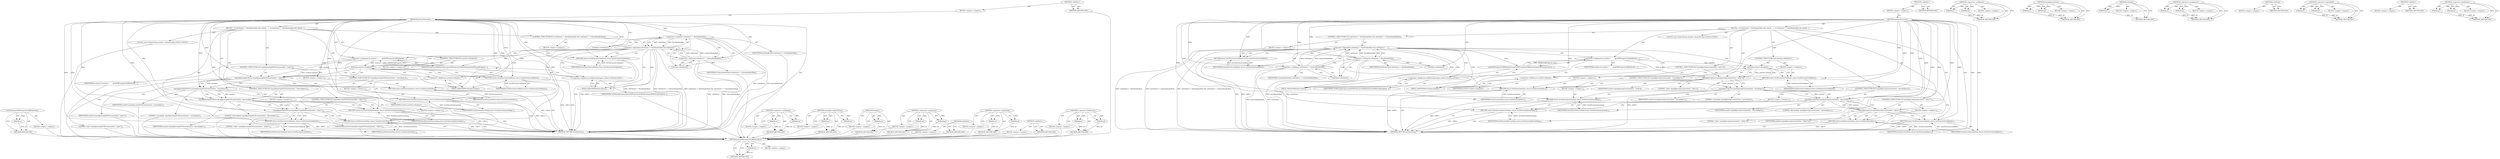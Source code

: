 digraph "&lt;operator&gt;.fieldAccess" {
vulnerable_113 [label=<(METHOD,getAOMPropertyOrARIAAttribute)>];
vulnerable_114 [label=<(PARAM,p1)>];
vulnerable_115 [label=<(BLOCK,&lt;empty&gt;,&lt;empty&gt;)>];
vulnerable_116 [label=<(METHOD_RETURN,ANY)>];
vulnerable_6 [label=<(METHOD,&lt;global&gt;)<SUB>1</SUB>>];
vulnerable_7 [label=<(BLOCK,&lt;empty&gt;,&lt;empty&gt;)<SUB>1</SUB>>];
vulnerable_8 [label=<(METHOD,getSortDirection)<SUB>1</SUB>>];
vulnerable_9 [label=<(BLOCK,{
  if (roleValue() != RowHeaderRole &amp;&amp; roleVal...,{
  if (roleValue() != RowHeaderRole &amp;&amp; roleVal...)<SUB>1</SUB>>];
vulnerable_10 [label=<(CONTROL_STRUCTURE,IF,if (roleValue() != RowHeaderRole &amp;&amp; roleValue() != ColumnHeaderRole))<SUB>2</SUB>>];
vulnerable_11 [label=<(&lt;operator&gt;.logicalAnd,roleValue() != RowHeaderRole &amp;&amp; roleValue() != ...)<SUB>2</SUB>>];
vulnerable_12 [label=<(&lt;operator&gt;.notEquals,roleValue() != RowHeaderRole)<SUB>2</SUB>>];
vulnerable_13 [label=<(roleValue,roleValue())<SUB>2</SUB>>];
vulnerable_14 [label=<(IDENTIFIER,RowHeaderRole,roleValue() != RowHeaderRole)<SUB>2</SUB>>];
vulnerable_15 [label=<(&lt;operator&gt;.notEquals,roleValue() != ColumnHeaderRole)<SUB>2</SUB>>];
vulnerable_16 [label=<(roleValue,roleValue())<SUB>2</SUB>>];
vulnerable_17 [label=<(IDENTIFIER,ColumnHeaderRole,roleValue() != ColumnHeaderRole)<SUB>2</SUB>>];
vulnerable_18 [label=<(BLOCK,&lt;empty&gt;,&lt;empty&gt;)<SUB>3</SUB>>];
vulnerable_19 [label=<(RETURN,return SortDirectionUndefined;,return SortDirectionUndefined;)<SUB>3</SUB>>];
vulnerable_20 [label=<(IDENTIFIER,SortDirectionUndefined,return SortDirectionUndefined;)<SUB>3</SUB>>];
vulnerable_21 [label="<(LOCAL,const AtomicString ariaSort: AtomicString)<SUB>5</SUB>>"];
vulnerable_22 [label=<(&lt;operator&gt;.assignment,&amp; ariaSort =
       getAOMPropertyOrARIAAttribu...)<SUB>5</SUB>>];
vulnerable_23 [label=<(IDENTIFIER,ariaSort,&amp; ariaSort =
       getAOMPropertyOrARIAAttribu...)<SUB>5</SUB>>];
vulnerable_24 [label=<(getAOMPropertyOrARIAAttribute,getAOMPropertyOrARIAAttribute(AOMStringProperty...)<SUB>6</SUB>>];
vulnerable_25 [label="<(&lt;operator&gt;.fieldAccess,AOMStringProperty::kSort)<SUB>6</SUB>>"];
vulnerable_26 [label=<(IDENTIFIER,AOMStringProperty,getAOMPropertyOrARIAAttribute(AOMStringProperty...)<SUB>6</SUB>>];
vulnerable_27 [label=<(FIELD_IDENTIFIER,kSort,kSort)<SUB>6</SUB>>];
vulnerable_28 [label=<(CONTROL_STRUCTURE,IF,if (ariaSort.isEmpty()))<SUB>7</SUB>>];
vulnerable_29 [label=<(isEmpty,ariaSort.isEmpty())<SUB>7</SUB>>];
vulnerable_30 [label=<(&lt;operator&gt;.fieldAccess,ariaSort.isEmpty)<SUB>7</SUB>>];
vulnerable_31 [label=<(IDENTIFIER,ariaSort,ariaSort.isEmpty())<SUB>7</SUB>>];
vulnerable_32 [label=<(FIELD_IDENTIFIER,isEmpty,isEmpty)<SUB>7</SUB>>];
vulnerable_33 [label=<(BLOCK,&lt;empty&gt;,&lt;empty&gt;)<SUB>8</SUB>>];
vulnerable_34 [label=<(RETURN,return SortDirectionUndefined;,return SortDirectionUndefined;)<SUB>8</SUB>>];
vulnerable_35 [label=<(IDENTIFIER,SortDirectionUndefined,return SortDirectionUndefined;)<SUB>8</SUB>>];
vulnerable_36 [label=<(CONTROL_STRUCTURE,IF,if (equalIgnoringCase(ariaSort, &quot;none&quot;)))<SUB>9</SUB>>];
vulnerable_37 [label=<(equalIgnoringCase,equalIgnoringCase(ariaSort, &quot;none&quot;))<SUB>9</SUB>>];
vulnerable_38 [label=<(IDENTIFIER,ariaSort,equalIgnoringCase(ariaSort, &quot;none&quot;))<SUB>9</SUB>>];
vulnerable_39 [label=<(LITERAL,&quot;none&quot;,equalIgnoringCase(ariaSort, &quot;none&quot;))<SUB>9</SUB>>];
vulnerable_40 [label=<(BLOCK,&lt;empty&gt;,&lt;empty&gt;)<SUB>10</SUB>>];
vulnerable_41 [label=<(RETURN,return SortDirectionNone;,return SortDirectionNone;)<SUB>10</SUB>>];
vulnerable_42 [label=<(IDENTIFIER,SortDirectionNone,return SortDirectionNone;)<SUB>10</SUB>>];
vulnerable_43 [label=<(CONTROL_STRUCTURE,IF,if (equalIgnoringCase(ariaSort, &quot;ascending&quot;)))<SUB>11</SUB>>];
vulnerable_44 [label=<(equalIgnoringCase,equalIgnoringCase(ariaSort, &quot;ascending&quot;))<SUB>11</SUB>>];
vulnerable_45 [label=<(IDENTIFIER,ariaSort,equalIgnoringCase(ariaSort, &quot;ascending&quot;))<SUB>11</SUB>>];
vulnerable_46 [label=<(LITERAL,&quot;ascending&quot;,equalIgnoringCase(ariaSort, &quot;ascending&quot;))<SUB>11</SUB>>];
vulnerable_47 [label=<(BLOCK,&lt;empty&gt;,&lt;empty&gt;)<SUB>12</SUB>>];
vulnerable_48 [label=<(RETURN,return SortDirectionAscending;,return SortDirectionAscending;)<SUB>12</SUB>>];
vulnerable_49 [label=<(IDENTIFIER,SortDirectionAscending,return SortDirectionAscending;)<SUB>12</SUB>>];
vulnerable_50 [label=<(CONTROL_STRUCTURE,IF,if (equalIgnoringCase(ariaSort, &quot;descending&quot;)))<SUB>13</SUB>>];
vulnerable_51 [label=<(equalIgnoringCase,equalIgnoringCase(ariaSort, &quot;descending&quot;))<SUB>13</SUB>>];
vulnerable_52 [label=<(IDENTIFIER,ariaSort,equalIgnoringCase(ariaSort, &quot;descending&quot;))<SUB>13</SUB>>];
vulnerable_53 [label=<(LITERAL,&quot;descending&quot;,equalIgnoringCase(ariaSort, &quot;descending&quot;))<SUB>13</SUB>>];
vulnerable_54 [label=<(BLOCK,&lt;empty&gt;,&lt;empty&gt;)<SUB>14</SUB>>];
vulnerable_55 [label=<(RETURN,return SortDirectionDescending;,return SortDirectionDescending;)<SUB>14</SUB>>];
vulnerable_56 [label=<(IDENTIFIER,SortDirectionDescending,return SortDirectionDescending;)<SUB>14</SUB>>];
vulnerable_57 [label=<(CONTROL_STRUCTURE,IF,if (equalIgnoringCase(ariaSort, &quot;other&quot;)))<SUB>15</SUB>>];
vulnerable_58 [label=<(equalIgnoringCase,equalIgnoringCase(ariaSort, &quot;other&quot;))<SUB>15</SUB>>];
vulnerable_59 [label=<(IDENTIFIER,ariaSort,equalIgnoringCase(ariaSort, &quot;other&quot;))<SUB>15</SUB>>];
vulnerable_60 [label=<(LITERAL,&quot;other&quot;,equalIgnoringCase(ariaSort, &quot;other&quot;))<SUB>15</SUB>>];
vulnerable_61 [label=<(BLOCK,&lt;empty&gt;,&lt;empty&gt;)<SUB>16</SUB>>];
vulnerable_62 [label=<(RETURN,return SortDirectionOther;,return SortDirectionOther;)<SUB>16</SUB>>];
vulnerable_63 [label=<(IDENTIFIER,SortDirectionOther,return SortDirectionOther;)<SUB>16</SUB>>];
vulnerable_64 [label=<(RETURN,return SortDirectionUndefined;,return SortDirectionUndefined;)<SUB>17</SUB>>];
vulnerable_65 [label=<(IDENTIFIER,SortDirectionUndefined,return SortDirectionUndefined;)<SUB>17</SUB>>];
vulnerable_66 [label=<(METHOD_RETURN,SortDirection)<SUB>1</SUB>>];
vulnerable_68 [label=<(METHOD_RETURN,ANY)<SUB>1</SUB>>];
vulnerable_100 [label=<(METHOD,&lt;operator&gt;.notEquals)>];
vulnerable_101 [label=<(PARAM,p1)>];
vulnerable_102 [label=<(PARAM,p2)>];
vulnerable_103 [label=<(BLOCK,&lt;empty&gt;,&lt;empty&gt;)>];
vulnerable_104 [label=<(METHOD_RETURN,ANY)>];
vulnerable_126 [label=<(METHOD,equalIgnoringCase)>];
vulnerable_127 [label=<(PARAM,p1)>];
vulnerable_128 [label=<(PARAM,p2)>];
vulnerable_129 [label=<(BLOCK,&lt;empty&gt;,&lt;empty&gt;)>];
vulnerable_130 [label=<(METHOD_RETURN,ANY)>];
vulnerable_122 [label=<(METHOD,isEmpty)>];
vulnerable_123 [label=<(PARAM,p1)>];
vulnerable_124 [label=<(BLOCK,&lt;empty&gt;,&lt;empty&gt;)>];
vulnerable_125 [label=<(METHOD_RETURN,ANY)>];
vulnerable_108 [label=<(METHOD,&lt;operator&gt;.assignment)>];
vulnerable_109 [label=<(PARAM,p1)>];
vulnerable_110 [label=<(PARAM,p2)>];
vulnerable_111 [label=<(BLOCK,&lt;empty&gt;,&lt;empty&gt;)>];
vulnerable_112 [label=<(METHOD_RETURN,ANY)>];
vulnerable_105 [label=<(METHOD,roleValue)>];
vulnerable_106 [label=<(BLOCK,&lt;empty&gt;,&lt;empty&gt;)>];
vulnerable_107 [label=<(METHOD_RETURN,ANY)>];
vulnerable_95 [label=<(METHOD,&lt;operator&gt;.logicalAnd)>];
vulnerable_96 [label=<(PARAM,p1)>];
vulnerable_97 [label=<(PARAM,p2)>];
vulnerable_98 [label=<(BLOCK,&lt;empty&gt;,&lt;empty&gt;)>];
vulnerable_99 [label=<(METHOD_RETURN,ANY)>];
vulnerable_89 [label=<(METHOD,&lt;global&gt;)<SUB>1</SUB>>];
vulnerable_90 [label=<(BLOCK,&lt;empty&gt;,&lt;empty&gt;)>];
vulnerable_91 [label=<(METHOD_RETURN,ANY)>];
vulnerable_117 [label=<(METHOD,&lt;operator&gt;.fieldAccess)>];
vulnerable_118 [label=<(PARAM,p1)>];
vulnerable_119 [label=<(PARAM,p2)>];
vulnerable_120 [label=<(BLOCK,&lt;empty&gt;,&lt;empty&gt;)>];
vulnerable_121 [label=<(METHOD_RETURN,ANY)>];
fixed_113 [label=<(METHOD,getAOMPropertyOrARIAAttribute)>];
fixed_114 [label=<(PARAM,p1)>];
fixed_115 [label=<(BLOCK,&lt;empty&gt;,&lt;empty&gt;)>];
fixed_116 [label=<(METHOD_RETURN,ANY)>];
fixed_6 [label=<(METHOD,&lt;global&gt;)<SUB>1</SUB>>];
fixed_7 [label=<(BLOCK,&lt;empty&gt;,&lt;empty&gt;)<SUB>1</SUB>>];
fixed_8 [label=<(METHOD,getSortDirection)<SUB>1</SUB>>];
fixed_9 [label=<(BLOCK,{
  if (roleValue() != RowHeaderRole &amp;&amp; roleVal...,{
  if (roleValue() != RowHeaderRole &amp;&amp; roleVal...)<SUB>1</SUB>>];
fixed_10 [label=<(CONTROL_STRUCTURE,IF,if (roleValue() != RowHeaderRole &amp;&amp; roleValue() != ColumnHeaderRole))<SUB>2</SUB>>];
fixed_11 [label=<(&lt;operator&gt;.logicalAnd,roleValue() != RowHeaderRole &amp;&amp; roleValue() != ...)<SUB>2</SUB>>];
fixed_12 [label=<(&lt;operator&gt;.notEquals,roleValue() != RowHeaderRole)<SUB>2</SUB>>];
fixed_13 [label=<(roleValue,roleValue())<SUB>2</SUB>>];
fixed_14 [label=<(IDENTIFIER,RowHeaderRole,roleValue() != RowHeaderRole)<SUB>2</SUB>>];
fixed_15 [label=<(&lt;operator&gt;.notEquals,roleValue() != ColumnHeaderRole)<SUB>2</SUB>>];
fixed_16 [label=<(roleValue,roleValue())<SUB>2</SUB>>];
fixed_17 [label=<(IDENTIFIER,ColumnHeaderRole,roleValue() != ColumnHeaderRole)<SUB>2</SUB>>];
fixed_18 [label=<(BLOCK,&lt;empty&gt;,&lt;empty&gt;)<SUB>3</SUB>>];
fixed_19 [label=<(RETURN,return SortDirectionUndefined;,return SortDirectionUndefined;)<SUB>3</SUB>>];
fixed_20 [label=<(IDENTIFIER,SortDirectionUndefined,return SortDirectionUndefined;)<SUB>3</SUB>>];
fixed_21 [label="<(LOCAL,const AtomicString ariaSort: AtomicString)<SUB>5</SUB>>"];
fixed_22 [label=<(&lt;operator&gt;.assignment,&amp; ariaSort =
       getAOMPropertyOrARIAAttribu...)<SUB>5</SUB>>];
fixed_23 [label=<(IDENTIFIER,ariaSort,&amp; ariaSort =
       getAOMPropertyOrARIAAttribu...)<SUB>5</SUB>>];
fixed_24 [label=<(getAOMPropertyOrARIAAttribute,getAOMPropertyOrARIAAttribute(AOMStringProperty...)<SUB>6</SUB>>];
fixed_25 [label="<(&lt;operator&gt;.fieldAccess,AOMStringProperty::kSort)<SUB>6</SUB>>"];
fixed_26 [label=<(IDENTIFIER,AOMStringProperty,getAOMPropertyOrARIAAttribute(AOMStringProperty...)<SUB>6</SUB>>];
fixed_27 [label=<(FIELD_IDENTIFIER,kSort,kSort)<SUB>6</SUB>>];
fixed_28 [label=<(CONTROL_STRUCTURE,IF,if (ariaSort.isEmpty()))<SUB>7</SUB>>];
fixed_29 [label=<(isEmpty,ariaSort.isEmpty())<SUB>7</SUB>>];
fixed_30 [label=<(&lt;operator&gt;.fieldAccess,ariaSort.isEmpty)<SUB>7</SUB>>];
fixed_31 [label=<(IDENTIFIER,ariaSort,ariaSort.isEmpty())<SUB>7</SUB>>];
fixed_32 [label=<(FIELD_IDENTIFIER,isEmpty,isEmpty)<SUB>7</SUB>>];
fixed_33 [label=<(BLOCK,&lt;empty&gt;,&lt;empty&gt;)<SUB>8</SUB>>];
fixed_34 [label=<(RETURN,return SortDirectionUndefined;,return SortDirectionUndefined;)<SUB>8</SUB>>];
fixed_35 [label=<(IDENTIFIER,SortDirectionUndefined,return SortDirectionUndefined;)<SUB>8</SUB>>];
fixed_36 [label=<(CONTROL_STRUCTURE,IF,if (equalIgnoringASCIICase(ariaSort, &quot;none&quot;)))<SUB>9</SUB>>];
fixed_37 [label=<(equalIgnoringASCIICase,equalIgnoringASCIICase(ariaSort, &quot;none&quot;))<SUB>9</SUB>>];
fixed_38 [label=<(IDENTIFIER,ariaSort,equalIgnoringASCIICase(ariaSort, &quot;none&quot;))<SUB>9</SUB>>];
fixed_39 [label=<(LITERAL,&quot;none&quot;,equalIgnoringASCIICase(ariaSort, &quot;none&quot;))<SUB>9</SUB>>];
fixed_40 [label=<(BLOCK,&lt;empty&gt;,&lt;empty&gt;)<SUB>10</SUB>>];
fixed_41 [label=<(RETURN,return SortDirectionNone;,return SortDirectionNone;)<SUB>10</SUB>>];
fixed_42 [label=<(IDENTIFIER,SortDirectionNone,return SortDirectionNone;)<SUB>10</SUB>>];
fixed_43 [label=<(CONTROL_STRUCTURE,IF,if (equalIgnoringASCIICase(ariaSort, &quot;ascending&quot;)))<SUB>11</SUB>>];
fixed_44 [label=<(equalIgnoringASCIICase,equalIgnoringASCIICase(ariaSort, &quot;ascending&quot;))<SUB>11</SUB>>];
fixed_45 [label=<(IDENTIFIER,ariaSort,equalIgnoringASCIICase(ariaSort, &quot;ascending&quot;))<SUB>11</SUB>>];
fixed_46 [label=<(LITERAL,&quot;ascending&quot;,equalIgnoringASCIICase(ariaSort, &quot;ascending&quot;))<SUB>11</SUB>>];
fixed_47 [label=<(BLOCK,&lt;empty&gt;,&lt;empty&gt;)<SUB>12</SUB>>];
fixed_48 [label=<(RETURN,return SortDirectionAscending;,return SortDirectionAscending;)<SUB>12</SUB>>];
fixed_49 [label=<(IDENTIFIER,SortDirectionAscending,return SortDirectionAscending;)<SUB>12</SUB>>];
fixed_50 [label=<(CONTROL_STRUCTURE,IF,if (equalIgnoringASCIICase(ariaSort, &quot;descending&quot;)))<SUB>13</SUB>>];
fixed_51 [label=<(equalIgnoringASCIICase,equalIgnoringASCIICase(ariaSort, &quot;descending&quot;))<SUB>13</SUB>>];
fixed_52 [label=<(IDENTIFIER,ariaSort,equalIgnoringASCIICase(ariaSort, &quot;descending&quot;))<SUB>13</SUB>>];
fixed_53 [label=<(LITERAL,&quot;descending&quot;,equalIgnoringASCIICase(ariaSort, &quot;descending&quot;))<SUB>13</SUB>>];
fixed_54 [label=<(BLOCK,&lt;empty&gt;,&lt;empty&gt;)<SUB>14</SUB>>];
fixed_55 [label=<(RETURN,return SortDirectionDescending;,return SortDirectionDescending;)<SUB>14</SUB>>];
fixed_56 [label=<(IDENTIFIER,SortDirectionDescending,return SortDirectionDescending;)<SUB>14</SUB>>];
fixed_57 [label=<(CONTROL_STRUCTURE,IF,if (equalIgnoringASCIICase(ariaSort, &quot;other&quot;)))<SUB>15</SUB>>];
fixed_58 [label=<(equalIgnoringASCIICase,equalIgnoringASCIICase(ariaSort, &quot;other&quot;))<SUB>15</SUB>>];
fixed_59 [label=<(IDENTIFIER,ariaSort,equalIgnoringASCIICase(ariaSort, &quot;other&quot;))<SUB>15</SUB>>];
fixed_60 [label=<(LITERAL,&quot;other&quot;,equalIgnoringASCIICase(ariaSort, &quot;other&quot;))<SUB>15</SUB>>];
fixed_61 [label=<(BLOCK,&lt;empty&gt;,&lt;empty&gt;)<SUB>16</SUB>>];
fixed_62 [label=<(RETURN,return SortDirectionOther;,return SortDirectionOther;)<SUB>16</SUB>>];
fixed_63 [label=<(IDENTIFIER,SortDirectionOther,return SortDirectionOther;)<SUB>16</SUB>>];
fixed_64 [label=<(RETURN,return SortDirectionUndefined;,return SortDirectionUndefined;)<SUB>17</SUB>>];
fixed_65 [label=<(IDENTIFIER,SortDirectionUndefined,return SortDirectionUndefined;)<SUB>17</SUB>>];
fixed_66 [label=<(METHOD_RETURN,SortDirection)<SUB>1</SUB>>];
fixed_68 [label=<(METHOD_RETURN,ANY)<SUB>1</SUB>>];
fixed_100 [label=<(METHOD,&lt;operator&gt;.notEquals)>];
fixed_101 [label=<(PARAM,p1)>];
fixed_102 [label=<(PARAM,p2)>];
fixed_103 [label=<(BLOCK,&lt;empty&gt;,&lt;empty&gt;)>];
fixed_104 [label=<(METHOD_RETURN,ANY)>];
fixed_126 [label=<(METHOD,equalIgnoringASCIICase)>];
fixed_127 [label=<(PARAM,p1)>];
fixed_128 [label=<(PARAM,p2)>];
fixed_129 [label=<(BLOCK,&lt;empty&gt;,&lt;empty&gt;)>];
fixed_130 [label=<(METHOD_RETURN,ANY)>];
fixed_122 [label=<(METHOD,isEmpty)>];
fixed_123 [label=<(PARAM,p1)>];
fixed_124 [label=<(BLOCK,&lt;empty&gt;,&lt;empty&gt;)>];
fixed_125 [label=<(METHOD_RETURN,ANY)>];
fixed_108 [label=<(METHOD,&lt;operator&gt;.assignment)>];
fixed_109 [label=<(PARAM,p1)>];
fixed_110 [label=<(PARAM,p2)>];
fixed_111 [label=<(BLOCK,&lt;empty&gt;,&lt;empty&gt;)>];
fixed_112 [label=<(METHOD_RETURN,ANY)>];
fixed_105 [label=<(METHOD,roleValue)>];
fixed_106 [label=<(BLOCK,&lt;empty&gt;,&lt;empty&gt;)>];
fixed_107 [label=<(METHOD_RETURN,ANY)>];
fixed_95 [label=<(METHOD,&lt;operator&gt;.logicalAnd)>];
fixed_96 [label=<(PARAM,p1)>];
fixed_97 [label=<(PARAM,p2)>];
fixed_98 [label=<(BLOCK,&lt;empty&gt;,&lt;empty&gt;)>];
fixed_99 [label=<(METHOD_RETURN,ANY)>];
fixed_89 [label=<(METHOD,&lt;global&gt;)<SUB>1</SUB>>];
fixed_90 [label=<(BLOCK,&lt;empty&gt;,&lt;empty&gt;)>];
fixed_91 [label=<(METHOD_RETURN,ANY)>];
fixed_117 [label=<(METHOD,&lt;operator&gt;.fieldAccess)>];
fixed_118 [label=<(PARAM,p1)>];
fixed_119 [label=<(PARAM,p2)>];
fixed_120 [label=<(BLOCK,&lt;empty&gt;,&lt;empty&gt;)>];
fixed_121 [label=<(METHOD_RETURN,ANY)>];
vulnerable_113 -> vulnerable_114  [key=0, label="AST: "];
vulnerable_113 -> vulnerable_114  [key=1, label="DDG: "];
vulnerable_113 -> vulnerable_115  [key=0, label="AST: "];
vulnerable_113 -> vulnerable_116  [key=0, label="AST: "];
vulnerable_113 -> vulnerable_116  [key=1, label="CFG: "];
vulnerable_114 -> vulnerable_116  [key=0, label="DDG: p1"];
vulnerable_6 -> vulnerable_7  [key=0, label="AST: "];
vulnerable_6 -> vulnerable_68  [key=0, label="AST: "];
vulnerable_6 -> vulnerable_68  [key=1, label="CFG: "];
vulnerable_7 -> vulnerable_8  [key=0, label="AST: "];
vulnerable_8 -> vulnerable_9  [key=0, label="AST: "];
vulnerable_8 -> vulnerable_66  [key=0, label="AST: "];
vulnerable_8 -> vulnerable_13  [key=0, label="CFG: "];
vulnerable_8 -> vulnerable_64  [key=0, label="DDG: "];
vulnerable_8 -> vulnerable_65  [key=0, label="DDG: "];
vulnerable_8 -> vulnerable_19  [key=0, label="DDG: "];
vulnerable_8 -> vulnerable_34  [key=0, label="DDG: "];
vulnerable_8 -> vulnerable_37  [key=0, label="DDG: "];
vulnerable_8 -> vulnerable_41  [key=0, label="DDG: "];
vulnerable_8 -> vulnerable_44  [key=0, label="DDG: "];
vulnerable_8 -> vulnerable_48  [key=0, label="DDG: "];
vulnerable_8 -> vulnerable_51  [key=0, label="DDG: "];
vulnerable_8 -> vulnerable_55  [key=0, label="DDG: "];
vulnerable_8 -> vulnerable_58  [key=0, label="DDG: "];
vulnerable_8 -> vulnerable_62  [key=0, label="DDG: "];
vulnerable_8 -> vulnerable_12  [key=0, label="DDG: "];
vulnerable_8 -> vulnerable_15  [key=0, label="DDG: "];
vulnerable_8 -> vulnerable_20  [key=0, label="DDG: "];
vulnerable_8 -> vulnerable_35  [key=0, label="DDG: "];
vulnerable_8 -> vulnerable_42  [key=0, label="DDG: "];
vulnerable_8 -> vulnerable_49  [key=0, label="DDG: "];
vulnerable_8 -> vulnerable_56  [key=0, label="DDG: "];
vulnerable_8 -> vulnerable_63  [key=0, label="DDG: "];
vulnerable_9 -> vulnerable_10  [key=0, label="AST: "];
vulnerable_9 -> vulnerable_21  [key=0, label="AST: "];
vulnerable_9 -> vulnerable_22  [key=0, label="AST: "];
vulnerable_9 -> vulnerable_28  [key=0, label="AST: "];
vulnerable_9 -> vulnerable_36  [key=0, label="AST: "];
vulnerable_9 -> vulnerable_43  [key=0, label="AST: "];
vulnerable_9 -> vulnerable_50  [key=0, label="AST: "];
vulnerable_9 -> vulnerable_57  [key=0, label="AST: "];
vulnerable_9 -> vulnerable_64  [key=0, label="AST: "];
vulnerable_10 -> vulnerable_11  [key=0, label="AST: "];
vulnerable_10 -> vulnerable_18  [key=0, label="AST: "];
vulnerable_11 -> vulnerable_12  [key=0, label="AST: "];
vulnerable_11 -> vulnerable_15  [key=0, label="AST: "];
vulnerable_11 -> vulnerable_19  [key=0, label="CFG: "];
vulnerable_11 -> vulnerable_19  [key=1, label="CDG: "];
vulnerable_11 -> vulnerable_27  [key=0, label="CFG: "];
vulnerable_11 -> vulnerable_27  [key=1, label="CDG: "];
vulnerable_11 -> vulnerable_66  [key=0, label="DDG: roleValue() != RowHeaderRole"];
vulnerable_11 -> vulnerable_66  [key=1, label="DDG: roleValue() != ColumnHeaderRole"];
vulnerable_11 -> vulnerable_66  [key=2, label="DDG: roleValue() != RowHeaderRole &amp;&amp; roleValue() != ColumnHeaderRole"];
vulnerable_11 -> vulnerable_24  [key=0, label="CDG: "];
vulnerable_11 -> vulnerable_30  [key=0, label="CDG: "];
vulnerable_11 -> vulnerable_32  [key=0, label="CDG: "];
vulnerable_11 -> vulnerable_25  [key=0, label="CDG: "];
vulnerable_11 -> vulnerable_22  [key=0, label="CDG: "];
vulnerable_11 -> vulnerable_29  [key=0, label="CDG: "];
vulnerable_12 -> vulnerable_13  [key=0, label="AST: "];
vulnerable_12 -> vulnerable_14  [key=0, label="AST: "];
vulnerable_12 -> vulnerable_16  [key=0, label="CFG: "];
vulnerable_12 -> vulnerable_16  [key=1, label="CDG: "];
vulnerable_12 -> vulnerable_11  [key=0, label="CFG: "];
vulnerable_12 -> vulnerable_11  [key=1, label="DDG: roleValue()"];
vulnerable_12 -> vulnerable_11  [key=2, label="DDG: RowHeaderRole"];
vulnerable_12 -> vulnerable_66  [key=0, label="DDG: roleValue()"];
vulnerable_12 -> vulnerable_66  [key=1, label="DDG: RowHeaderRole"];
vulnerable_12 -> vulnerable_15  [key=0, label="CDG: "];
vulnerable_13 -> vulnerable_12  [key=0, label="CFG: "];
vulnerable_15 -> vulnerable_16  [key=0, label="AST: "];
vulnerable_15 -> vulnerable_17  [key=0, label="AST: "];
vulnerable_15 -> vulnerable_11  [key=0, label="CFG: "];
vulnerable_15 -> vulnerable_11  [key=1, label="DDG: roleValue()"];
vulnerable_15 -> vulnerable_11  [key=2, label="DDG: ColumnHeaderRole"];
vulnerable_15 -> vulnerable_66  [key=0, label="DDG: roleValue()"];
vulnerable_15 -> vulnerable_66  [key=1, label="DDG: ColumnHeaderRole"];
vulnerable_16 -> vulnerable_15  [key=0, label="CFG: "];
vulnerable_18 -> vulnerable_19  [key=0, label="AST: "];
vulnerable_19 -> vulnerable_20  [key=0, label="AST: "];
vulnerable_19 -> vulnerable_66  [key=0, label="CFG: "];
vulnerable_19 -> vulnerable_66  [key=1, label="DDG: &lt;RET&gt;"];
vulnerable_20 -> vulnerable_19  [key=0, label="DDG: SortDirectionUndefined"];
vulnerable_22 -> vulnerable_23  [key=0, label="AST: "];
vulnerable_22 -> vulnerable_24  [key=0, label="AST: "];
vulnerable_22 -> vulnerable_32  [key=0, label="CFG: "];
vulnerable_22 -> vulnerable_29  [key=0, label="DDG: ariaSort"];
vulnerable_22 -> vulnerable_37  [key=0, label="DDG: ariaSort"];
vulnerable_24 -> vulnerable_25  [key=0, label="AST: "];
vulnerable_24 -> vulnerable_22  [key=0, label="CFG: "];
vulnerable_24 -> vulnerable_22  [key=1, label="DDG: AOMStringProperty::kSort"];
vulnerable_25 -> vulnerable_26  [key=0, label="AST: "];
vulnerable_25 -> vulnerable_27  [key=0, label="AST: "];
vulnerable_25 -> vulnerable_24  [key=0, label="CFG: "];
vulnerable_27 -> vulnerable_25  [key=0, label="CFG: "];
vulnerable_28 -> vulnerable_29  [key=0, label="AST: "];
vulnerable_28 -> vulnerable_33  [key=0, label="AST: "];
vulnerable_29 -> vulnerable_30  [key=0, label="AST: "];
vulnerable_29 -> vulnerable_34  [key=0, label="CFG: "];
vulnerable_29 -> vulnerable_34  [key=1, label="CDG: "];
vulnerable_29 -> vulnerable_37  [key=0, label="CFG: "];
vulnerable_29 -> vulnerable_37  [key=1, label="DDG: ariaSort.isEmpty"];
vulnerable_29 -> vulnerable_37  [key=2, label="CDG: "];
vulnerable_30 -> vulnerable_31  [key=0, label="AST: "];
vulnerable_30 -> vulnerable_32  [key=0, label="AST: "];
vulnerable_30 -> vulnerable_29  [key=0, label="CFG: "];
vulnerable_32 -> vulnerable_30  [key=0, label="CFG: "];
vulnerable_33 -> vulnerable_34  [key=0, label="AST: "];
vulnerable_34 -> vulnerable_35  [key=0, label="AST: "];
vulnerable_34 -> vulnerable_66  [key=0, label="CFG: "];
vulnerable_34 -> vulnerable_66  [key=1, label="DDG: &lt;RET&gt;"];
vulnerable_35 -> vulnerable_34  [key=0, label="DDG: SortDirectionUndefined"];
vulnerable_36 -> vulnerable_37  [key=0, label="AST: "];
vulnerable_36 -> vulnerable_40  [key=0, label="AST: "];
vulnerable_37 -> vulnerable_38  [key=0, label="AST: "];
vulnerable_37 -> vulnerable_39  [key=0, label="AST: "];
vulnerable_37 -> vulnerable_41  [key=0, label="CFG: "];
vulnerable_37 -> vulnerable_41  [key=1, label="CDG: "];
vulnerable_37 -> vulnerable_44  [key=0, label="CFG: "];
vulnerable_37 -> vulnerable_44  [key=1, label="DDG: ariaSort"];
vulnerable_37 -> vulnerable_44  [key=2, label="CDG: "];
vulnerable_40 -> vulnerable_41  [key=0, label="AST: "];
vulnerable_41 -> vulnerable_42  [key=0, label="AST: "];
vulnerable_41 -> vulnerable_66  [key=0, label="CFG: "];
vulnerable_41 -> vulnerable_66  [key=1, label="DDG: &lt;RET&gt;"];
vulnerable_42 -> vulnerable_41  [key=0, label="DDG: SortDirectionNone"];
vulnerable_43 -> vulnerable_44  [key=0, label="AST: "];
vulnerable_43 -> vulnerable_47  [key=0, label="AST: "];
vulnerable_44 -> vulnerable_45  [key=0, label="AST: "];
vulnerable_44 -> vulnerable_46  [key=0, label="AST: "];
vulnerable_44 -> vulnerable_48  [key=0, label="CFG: "];
vulnerable_44 -> vulnerable_48  [key=1, label="CDG: "];
vulnerable_44 -> vulnerable_51  [key=0, label="CFG: "];
vulnerable_44 -> vulnerable_51  [key=1, label="DDG: ariaSort"];
vulnerable_44 -> vulnerable_51  [key=2, label="CDG: "];
vulnerable_47 -> vulnerable_48  [key=0, label="AST: "];
vulnerable_48 -> vulnerable_49  [key=0, label="AST: "];
vulnerable_48 -> vulnerable_66  [key=0, label="CFG: "];
vulnerable_48 -> vulnerable_66  [key=1, label="DDG: &lt;RET&gt;"];
vulnerable_49 -> vulnerable_48  [key=0, label="DDG: SortDirectionAscending"];
vulnerable_50 -> vulnerable_51  [key=0, label="AST: "];
vulnerable_50 -> vulnerable_54  [key=0, label="AST: "];
vulnerable_51 -> vulnerable_52  [key=0, label="AST: "];
vulnerable_51 -> vulnerable_53  [key=0, label="AST: "];
vulnerable_51 -> vulnerable_55  [key=0, label="CFG: "];
vulnerable_51 -> vulnerable_55  [key=1, label="CDG: "];
vulnerable_51 -> vulnerable_58  [key=0, label="CFG: "];
vulnerable_51 -> vulnerable_58  [key=1, label="DDG: ariaSort"];
vulnerable_51 -> vulnerable_58  [key=2, label="CDG: "];
vulnerable_54 -> vulnerable_55  [key=0, label="AST: "];
vulnerable_55 -> vulnerable_56  [key=0, label="AST: "];
vulnerable_55 -> vulnerable_66  [key=0, label="CFG: "];
vulnerable_55 -> vulnerable_66  [key=1, label="DDG: &lt;RET&gt;"];
vulnerable_56 -> vulnerable_55  [key=0, label="DDG: SortDirectionDescending"];
vulnerable_57 -> vulnerable_58  [key=0, label="AST: "];
vulnerable_57 -> vulnerable_61  [key=0, label="AST: "];
vulnerable_58 -> vulnerable_59  [key=0, label="AST: "];
vulnerable_58 -> vulnerable_60  [key=0, label="AST: "];
vulnerable_58 -> vulnerable_62  [key=0, label="CFG: "];
vulnerable_58 -> vulnerable_62  [key=1, label="CDG: "];
vulnerable_58 -> vulnerable_64  [key=0, label="CFG: "];
vulnerable_58 -> vulnerable_64  [key=1, label="CDG: "];
vulnerable_61 -> vulnerable_62  [key=0, label="AST: "];
vulnerable_62 -> vulnerable_63  [key=0, label="AST: "];
vulnerable_62 -> vulnerable_66  [key=0, label="CFG: "];
vulnerable_62 -> vulnerable_66  [key=1, label="DDG: &lt;RET&gt;"];
vulnerable_63 -> vulnerable_62  [key=0, label="DDG: SortDirectionOther"];
vulnerable_64 -> vulnerable_65  [key=0, label="AST: "];
vulnerable_64 -> vulnerable_66  [key=0, label="CFG: "];
vulnerable_64 -> vulnerable_66  [key=1, label="DDG: &lt;RET&gt;"];
vulnerable_65 -> vulnerable_64  [key=0, label="DDG: SortDirectionUndefined"];
vulnerable_100 -> vulnerable_101  [key=0, label="AST: "];
vulnerable_100 -> vulnerable_101  [key=1, label="DDG: "];
vulnerable_100 -> vulnerable_103  [key=0, label="AST: "];
vulnerable_100 -> vulnerable_102  [key=0, label="AST: "];
vulnerable_100 -> vulnerable_102  [key=1, label="DDG: "];
vulnerable_100 -> vulnerable_104  [key=0, label="AST: "];
vulnerable_100 -> vulnerable_104  [key=1, label="CFG: "];
vulnerable_101 -> vulnerable_104  [key=0, label="DDG: p1"];
vulnerable_102 -> vulnerable_104  [key=0, label="DDG: p2"];
vulnerable_126 -> vulnerable_127  [key=0, label="AST: "];
vulnerable_126 -> vulnerable_127  [key=1, label="DDG: "];
vulnerable_126 -> vulnerable_129  [key=0, label="AST: "];
vulnerable_126 -> vulnerable_128  [key=0, label="AST: "];
vulnerable_126 -> vulnerable_128  [key=1, label="DDG: "];
vulnerable_126 -> vulnerable_130  [key=0, label="AST: "];
vulnerable_126 -> vulnerable_130  [key=1, label="CFG: "];
vulnerable_127 -> vulnerable_130  [key=0, label="DDG: p1"];
vulnerable_128 -> vulnerable_130  [key=0, label="DDG: p2"];
vulnerable_122 -> vulnerable_123  [key=0, label="AST: "];
vulnerable_122 -> vulnerable_123  [key=1, label="DDG: "];
vulnerable_122 -> vulnerable_124  [key=0, label="AST: "];
vulnerable_122 -> vulnerable_125  [key=0, label="AST: "];
vulnerable_122 -> vulnerable_125  [key=1, label="CFG: "];
vulnerable_123 -> vulnerable_125  [key=0, label="DDG: p1"];
vulnerable_108 -> vulnerable_109  [key=0, label="AST: "];
vulnerable_108 -> vulnerable_109  [key=1, label="DDG: "];
vulnerable_108 -> vulnerable_111  [key=0, label="AST: "];
vulnerable_108 -> vulnerable_110  [key=0, label="AST: "];
vulnerable_108 -> vulnerable_110  [key=1, label="DDG: "];
vulnerable_108 -> vulnerable_112  [key=0, label="AST: "];
vulnerable_108 -> vulnerable_112  [key=1, label="CFG: "];
vulnerable_109 -> vulnerable_112  [key=0, label="DDG: p1"];
vulnerable_110 -> vulnerable_112  [key=0, label="DDG: p2"];
vulnerable_105 -> vulnerable_106  [key=0, label="AST: "];
vulnerable_105 -> vulnerable_107  [key=0, label="AST: "];
vulnerable_105 -> vulnerable_107  [key=1, label="CFG: "];
vulnerable_95 -> vulnerable_96  [key=0, label="AST: "];
vulnerable_95 -> vulnerable_96  [key=1, label="DDG: "];
vulnerable_95 -> vulnerable_98  [key=0, label="AST: "];
vulnerable_95 -> vulnerable_97  [key=0, label="AST: "];
vulnerable_95 -> vulnerable_97  [key=1, label="DDG: "];
vulnerable_95 -> vulnerable_99  [key=0, label="AST: "];
vulnerable_95 -> vulnerable_99  [key=1, label="CFG: "];
vulnerable_96 -> vulnerable_99  [key=0, label="DDG: p1"];
vulnerable_97 -> vulnerable_99  [key=0, label="DDG: p2"];
vulnerable_89 -> vulnerable_90  [key=0, label="AST: "];
vulnerable_89 -> vulnerable_91  [key=0, label="AST: "];
vulnerable_89 -> vulnerable_91  [key=1, label="CFG: "];
vulnerable_117 -> vulnerable_118  [key=0, label="AST: "];
vulnerable_117 -> vulnerable_118  [key=1, label="DDG: "];
vulnerable_117 -> vulnerable_120  [key=0, label="AST: "];
vulnerable_117 -> vulnerable_119  [key=0, label="AST: "];
vulnerable_117 -> vulnerable_119  [key=1, label="DDG: "];
vulnerable_117 -> vulnerable_121  [key=0, label="AST: "];
vulnerable_117 -> vulnerable_121  [key=1, label="CFG: "];
vulnerable_118 -> vulnerable_121  [key=0, label="DDG: p1"];
vulnerable_119 -> vulnerable_121  [key=0, label="DDG: p2"];
fixed_113 -> fixed_114  [key=0, label="AST: "];
fixed_113 -> fixed_114  [key=1, label="DDG: "];
fixed_113 -> fixed_115  [key=0, label="AST: "];
fixed_113 -> fixed_116  [key=0, label="AST: "];
fixed_113 -> fixed_116  [key=1, label="CFG: "];
fixed_114 -> fixed_116  [key=0, label="DDG: p1"];
fixed_115 -> vulnerable_113  [key=0];
fixed_116 -> vulnerable_113  [key=0];
fixed_6 -> fixed_7  [key=0, label="AST: "];
fixed_6 -> fixed_68  [key=0, label="AST: "];
fixed_6 -> fixed_68  [key=1, label="CFG: "];
fixed_7 -> fixed_8  [key=0, label="AST: "];
fixed_8 -> fixed_9  [key=0, label="AST: "];
fixed_8 -> fixed_66  [key=0, label="AST: "];
fixed_8 -> fixed_13  [key=0, label="CFG: "];
fixed_8 -> fixed_64  [key=0, label="DDG: "];
fixed_8 -> fixed_65  [key=0, label="DDG: "];
fixed_8 -> fixed_19  [key=0, label="DDG: "];
fixed_8 -> fixed_34  [key=0, label="DDG: "];
fixed_8 -> fixed_37  [key=0, label="DDG: "];
fixed_8 -> fixed_41  [key=0, label="DDG: "];
fixed_8 -> fixed_44  [key=0, label="DDG: "];
fixed_8 -> fixed_48  [key=0, label="DDG: "];
fixed_8 -> fixed_51  [key=0, label="DDG: "];
fixed_8 -> fixed_55  [key=0, label="DDG: "];
fixed_8 -> fixed_58  [key=0, label="DDG: "];
fixed_8 -> fixed_62  [key=0, label="DDG: "];
fixed_8 -> fixed_12  [key=0, label="DDG: "];
fixed_8 -> fixed_15  [key=0, label="DDG: "];
fixed_8 -> fixed_20  [key=0, label="DDG: "];
fixed_8 -> fixed_35  [key=0, label="DDG: "];
fixed_8 -> fixed_42  [key=0, label="DDG: "];
fixed_8 -> fixed_49  [key=0, label="DDG: "];
fixed_8 -> fixed_56  [key=0, label="DDG: "];
fixed_8 -> fixed_63  [key=0, label="DDG: "];
fixed_9 -> fixed_10  [key=0, label="AST: "];
fixed_9 -> fixed_21  [key=0, label="AST: "];
fixed_9 -> fixed_22  [key=0, label="AST: "];
fixed_9 -> fixed_28  [key=0, label="AST: "];
fixed_9 -> fixed_36  [key=0, label="AST: "];
fixed_9 -> fixed_43  [key=0, label="AST: "];
fixed_9 -> fixed_50  [key=0, label="AST: "];
fixed_9 -> fixed_57  [key=0, label="AST: "];
fixed_9 -> fixed_64  [key=0, label="AST: "];
fixed_10 -> fixed_11  [key=0, label="AST: "];
fixed_10 -> fixed_18  [key=0, label="AST: "];
fixed_11 -> fixed_12  [key=0, label="AST: "];
fixed_11 -> fixed_15  [key=0, label="AST: "];
fixed_11 -> fixed_19  [key=0, label="CFG: "];
fixed_11 -> fixed_19  [key=1, label="CDG: "];
fixed_11 -> fixed_27  [key=0, label="CFG: "];
fixed_11 -> fixed_27  [key=1, label="CDG: "];
fixed_11 -> fixed_66  [key=0, label="DDG: roleValue() != RowHeaderRole"];
fixed_11 -> fixed_66  [key=1, label="DDG: roleValue() != ColumnHeaderRole"];
fixed_11 -> fixed_66  [key=2, label="DDG: roleValue() != RowHeaderRole &amp;&amp; roleValue() != ColumnHeaderRole"];
fixed_11 -> fixed_24  [key=0, label="CDG: "];
fixed_11 -> fixed_30  [key=0, label="CDG: "];
fixed_11 -> fixed_32  [key=0, label="CDG: "];
fixed_11 -> fixed_25  [key=0, label="CDG: "];
fixed_11 -> fixed_22  [key=0, label="CDG: "];
fixed_11 -> fixed_29  [key=0, label="CDG: "];
fixed_12 -> fixed_13  [key=0, label="AST: "];
fixed_12 -> fixed_14  [key=0, label="AST: "];
fixed_12 -> fixed_16  [key=0, label="CFG: "];
fixed_12 -> fixed_16  [key=1, label="CDG: "];
fixed_12 -> fixed_11  [key=0, label="CFG: "];
fixed_12 -> fixed_11  [key=1, label="DDG: roleValue()"];
fixed_12 -> fixed_11  [key=2, label="DDG: RowHeaderRole"];
fixed_12 -> fixed_66  [key=0, label="DDG: roleValue()"];
fixed_12 -> fixed_66  [key=1, label="DDG: RowHeaderRole"];
fixed_12 -> fixed_15  [key=0, label="CDG: "];
fixed_13 -> fixed_12  [key=0, label="CFG: "];
fixed_14 -> vulnerable_113  [key=0];
fixed_15 -> fixed_16  [key=0, label="AST: "];
fixed_15 -> fixed_17  [key=0, label="AST: "];
fixed_15 -> fixed_11  [key=0, label="CFG: "];
fixed_15 -> fixed_11  [key=1, label="DDG: roleValue()"];
fixed_15 -> fixed_11  [key=2, label="DDG: ColumnHeaderRole"];
fixed_15 -> fixed_66  [key=0, label="DDG: roleValue()"];
fixed_15 -> fixed_66  [key=1, label="DDG: ColumnHeaderRole"];
fixed_16 -> fixed_15  [key=0, label="CFG: "];
fixed_17 -> vulnerable_113  [key=0];
fixed_18 -> fixed_19  [key=0, label="AST: "];
fixed_19 -> fixed_20  [key=0, label="AST: "];
fixed_19 -> fixed_66  [key=0, label="CFG: "];
fixed_19 -> fixed_66  [key=1, label="DDG: &lt;RET&gt;"];
fixed_20 -> fixed_19  [key=0, label="DDG: SortDirectionUndefined"];
fixed_21 -> vulnerable_113  [key=0];
fixed_22 -> fixed_23  [key=0, label="AST: "];
fixed_22 -> fixed_24  [key=0, label="AST: "];
fixed_22 -> fixed_32  [key=0, label="CFG: "];
fixed_22 -> fixed_29  [key=0, label="DDG: ariaSort"];
fixed_22 -> fixed_37  [key=0, label="DDG: ariaSort"];
fixed_23 -> vulnerable_113  [key=0];
fixed_24 -> fixed_25  [key=0, label="AST: "];
fixed_24 -> fixed_22  [key=0, label="CFG: "];
fixed_24 -> fixed_22  [key=1, label="DDG: AOMStringProperty::kSort"];
fixed_25 -> fixed_26  [key=0, label="AST: "];
fixed_25 -> fixed_27  [key=0, label="AST: "];
fixed_25 -> fixed_24  [key=0, label="CFG: "];
fixed_26 -> vulnerable_113  [key=0];
fixed_27 -> fixed_25  [key=0, label="CFG: "];
fixed_28 -> fixed_29  [key=0, label="AST: "];
fixed_28 -> fixed_33  [key=0, label="AST: "];
fixed_29 -> fixed_30  [key=0, label="AST: "];
fixed_29 -> fixed_34  [key=0, label="CFG: "];
fixed_29 -> fixed_34  [key=1, label="CDG: "];
fixed_29 -> fixed_37  [key=0, label="CFG: "];
fixed_29 -> fixed_37  [key=1, label="DDG: ariaSort.isEmpty"];
fixed_29 -> fixed_37  [key=2, label="CDG: "];
fixed_30 -> fixed_31  [key=0, label="AST: "];
fixed_30 -> fixed_32  [key=0, label="AST: "];
fixed_30 -> fixed_29  [key=0, label="CFG: "];
fixed_31 -> vulnerable_113  [key=0];
fixed_32 -> fixed_30  [key=0, label="CFG: "];
fixed_33 -> fixed_34  [key=0, label="AST: "];
fixed_34 -> fixed_35  [key=0, label="AST: "];
fixed_34 -> fixed_66  [key=0, label="CFG: "];
fixed_34 -> fixed_66  [key=1, label="DDG: &lt;RET&gt;"];
fixed_35 -> fixed_34  [key=0, label="DDG: SortDirectionUndefined"];
fixed_36 -> fixed_37  [key=0, label="AST: "];
fixed_36 -> fixed_40  [key=0, label="AST: "];
fixed_37 -> fixed_38  [key=0, label="AST: "];
fixed_37 -> fixed_39  [key=0, label="AST: "];
fixed_37 -> fixed_41  [key=0, label="CFG: "];
fixed_37 -> fixed_41  [key=1, label="CDG: "];
fixed_37 -> fixed_44  [key=0, label="CFG: "];
fixed_37 -> fixed_44  [key=1, label="DDG: ariaSort"];
fixed_37 -> fixed_44  [key=2, label="CDG: "];
fixed_38 -> vulnerable_113  [key=0];
fixed_39 -> vulnerable_113  [key=0];
fixed_40 -> fixed_41  [key=0, label="AST: "];
fixed_41 -> fixed_42  [key=0, label="AST: "];
fixed_41 -> fixed_66  [key=0, label="CFG: "];
fixed_41 -> fixed_66  [key=1, label="DDG: &lt;RET&gt;"];
fixed_42 -> fixed_41  [key=0, label="DDG: SortDirectionNone"];
fixed_43 -> fixed_44  [key=0, label="AST: "];
fixed_43 -> fixed_47  [key=0, label="AST: "];
fixed_44 -> fixed_45  [key=0, label="AST: "];
fixed_44 -> fixed_46  [key=0, label="AST: "];
fixed_44 -> fixed_48  [key=0, label="CFG: "];
fixed_44 -> fixed_48  [key=1, label="CDG: "];
fixed_44 -> fixed_51  [key=0, label="CFG: "];
fixed_44 -> fixed_51  [key=1, label="DDG: ariaSort"];
fixed_44 -> fixed_51  [key=2, label="CDG: "];
fixed_45 -> vulnerable_113  [key=0];
fixed_46 -> vulnerable_113  [key=0];
fixed_47 -> fixed_48  [key=0, label="AST: "];
fixed_48 -> fixed_49  [key=0, label="AST: "];
fixed_48 -> fixed_66  [key=0, label="CFG: "];
fixed_48 -> fixed_66  [key=1, label="DDG: &lt;RET&gt;"];
fixed_49 -> fixed_48  [key=0, label="DDG: SortDirectionAscending"];
fixed_50 -> fixed_51  [key=0, label="AST: "];
fixed_50 -> fixed_54  [key=0, label="AST: "];
fixed_51 -> fixed_52  [key=0, label="AST: "];
fixed_51 -> fixed_53  [key=0, label="AST: "];
fixed_51 -> fixed_55  [key=0, label="CFG: "];
fixed_51 -> fixed_55  [key=1, label="CDG: "];
fixed_51 -> fixed_58  [key=0, label="CFG: "];
fixed_51 -> fixed_58  [key=1, label="DDG: ariaSort"];
fixed_51 -> fixed_58  [key=2, label="CDG: "];
fixed_52 -> vulnerable_113  [key=0];
fixed_53 -> vulnerable_113  [key=0];
fixed_54 -> fixed_55  [key=0, label="AST: "];
fixed_55 -> fixed_56  [key=0, label="AST: "];
fixed_55 -> fixed_66  [key=0, label="CFG: "];
fixed_55 -> fixed_66  [key=1, label="DDG: &lt;RET&gt;"];
fixed_56 -> fixed_55  [key=0, label="DDG: SortDirectionDescending"];
fixed_57 -> fixed_58  [key=0, label="AST: "];
fixed_57 -> fixed_61  [key=0, label="AST: "];
fixed_58 -> fixed_59  [key=0, label="AST: "];
fixed_58 -> fixed_60  [key=0, label="AST: "];
fixed_58 -> fixed_62  [key=0, label="CFG: "];
fixed_58 -> fixed_62  [key=1, label="CDG: "];
fixed_58 -> fixed_64  [key=0, label="CFG: "];
fixed_58 -> fixed_64  [key=1, label="CDG: "];
fixed_59 -> vulnerable_113  [key=0];
fixed_60 -> vulnerable_113  [key=0];
fixed_61 -> fixed_62  [key=0, label="AST: "];
fixed_62 -> fixed_63  [key=0, label="AST: "];
fixed_62 -> fixed_66  [key=0, label="CFG: "];
fixed_62 -> fixed_66  [key=1, label="DDG: &lt;RET&gt;"];
fixed_63 -> fixed_62  [key=0, label="DDG: SortDirectionOther"];
fixed_64 -> fixed_65  [key=0, label="AST: "];
fixed_64 -> fixed_66  [key=0, label="CFG: "];
fixed_64 -> fixed_66  [key=1, label="DDG: &lt;RET&gt;"];
fixed_65 -> fixed_64  [key=0, label="DDG: SortDirectionUndefined"];
fixed_66 -> vulnerable_113  [key=0];
fixed_68 -> vulnerable_113  [key=0];
fixed_100 -> fixed_101  [key=0, label="AST: "];
fixed_100 -> fixed_101  [key=1, label="DDG: "];
fixed_100 -> fixed_103  [key=0, label="AST: "];
fixed_100 -> fixed_102  [key=0, label="AST: "];
fixed_100 -> fixed_102  [key=1, label="DDG: "];
fixed_100 -> fixed_104  [key=0, label="AST: "];
fixed_100 -> fixed_104  [key=1, label="CFG: "];
fixed_101 -> fixed_104  [key=0, label="DDG: p1"];
fixed_102 -> fixed_104  [key=0, label="DDG: p2"];
fixed_103 -> vulnerable_113  [key=0];
fixed_104 -> vulnerable_113  [key=0];
fixed_126 -> fixed_127  [key=0, label="AST: "];
fixed_126 -> fixed_127  [key=1, label="DDG: "];
fixed_126 -> fixed_129  [key=0, label="AST: "];
fixed_126 -> fixed_128  [key=0, label="AST: "];
fixed_126 -> fixed_128  [key=1, label="DDG: "];
fixed_126 -> fixed_130  [key=0, label="AST: "];
fixed_126 -> fixed_130  [key=1, label="CFG: "];
fixed_127 -> fixed_130  [key=0, label="DDG: p1"];
fixed_128 -> fixed_130  [key=0, label="DDG: p2"];
fixed_129 -> vulnerable_113  [key=0];
fixed_130 -> vulnerable_113  [key=0];
fixed_122 -> fixed_123  [key=0, label="AST: "];
fixed_122 -> fixed_123  [key=1, label="DDG: "];
fixed_122 -> fixed_124  [key=0, label="AST: "];
fixed_122 -> fixed_125  [key=0, label="AST: "];
fixed_122 -> fixed_125  [key=1, label="CFG: "];
fixed_123 -> fixed_125  [key=0, label="DDG: p1"];
fixed_124 -> vulnerable_113  [key=0];
fixed_125 -> vulnerable_113  [key=0];
fixed_108 -> fixed_109  [key=0, label="AST: "];
fixed_108 -> fixed_109  [key=1, label="DDG: "];
fixed_108 -> fixed_111  [key=0, label="AST: "];
fixed_108 -> fixed_110  [key=0, label="AST: "];
fixed_108 -> fixed_110  [key=1, label="DDG: "];
fixed_108 -> fixed_112  [key=0, label="AST: "];
fixed_108 -> fixed_112  [key=1, label="CFG: "];
fixed_109 -> fixed_112  [key=0, label="DDG: p1"];
fixed_110 -> fixed_112  [key=0, label="DDG: p2"];
fixed_111 -> vulnerable_113  [key=0];
fixed_112 -> vulnerable_113  [key=0];
fixed_105 -> fixed_106  [key=0, label="AST: "];
fixed_105 -> fixed_107  [key=0, label="AST: "];
fixed_105 -> fixed_107  [key=1, label="CFG: "];
fixed_106 -> vulnerable_113  [key=0];
fixed_107 -> vulnerable_113  [key=0];
fixed_95 -> fixed_96  [key=0, label="AST: "];
fixed_95 -> fixed_96  [key=1, label="DDG: "];
fixed_95 -> fixed_98  [key=0, label="AST: "];
fixed_95 -> fixed_97  [key=0, label="AST: "];
fixed_95 -> fixed_97  [key=1, label="DDG: "];
fixed_95 -> fixed_99  [key=0, label="AST: "];
fixed_95 -> fixed_99  [key=1, label="CFG: "];
fixed_96 -> fixed_99  [key=0, label="DDG: p1"];
fixed_97 -> fixed_99  [key=0, label="DDG: p2"];
fixed_98 -> vulnerable_113  [key=0];
fixed_99 -> vulnerable_113  [key=0];
fixed_89 -> fixed_90  [key=0, label="AST: "];
fixed_89 -> fixed_91  [key=0, label="AST: "];
fixed_89 -> fixed_91  [key=1, label="CFG: "];
fixed_90 -> vulnerable_113  [key=0];
fixed_91 -> vulnerable_113  [key=0];
fixed_117 -> fixed_118  [key=0, label="AST: "];
fixed_117 -> fixed_118  [key=1, label="DDG: "];
fixed_117 -> fixed_120  [key=0, label="AST: "];
fixed_117 -> fixed_119  [key=0, label="AST: "];
fixed_117 -> fixed_119  [key=1, label="DDG: "];
fixed_117 -> fixed_121  [key=0, label="AST: "];
fixed_117 -> fixed_121  [key=1, label="CFG: "];
fixed_118 -> fixed_121  [key=0, label="DDG: p1"];
fixed_119 -> fixed_121  [key=0, label="DDG: p2"];
fixed_120 -> vulnerable_113  [key=0];
fixed_121 -> vulnerable_113  [key=0];
}
